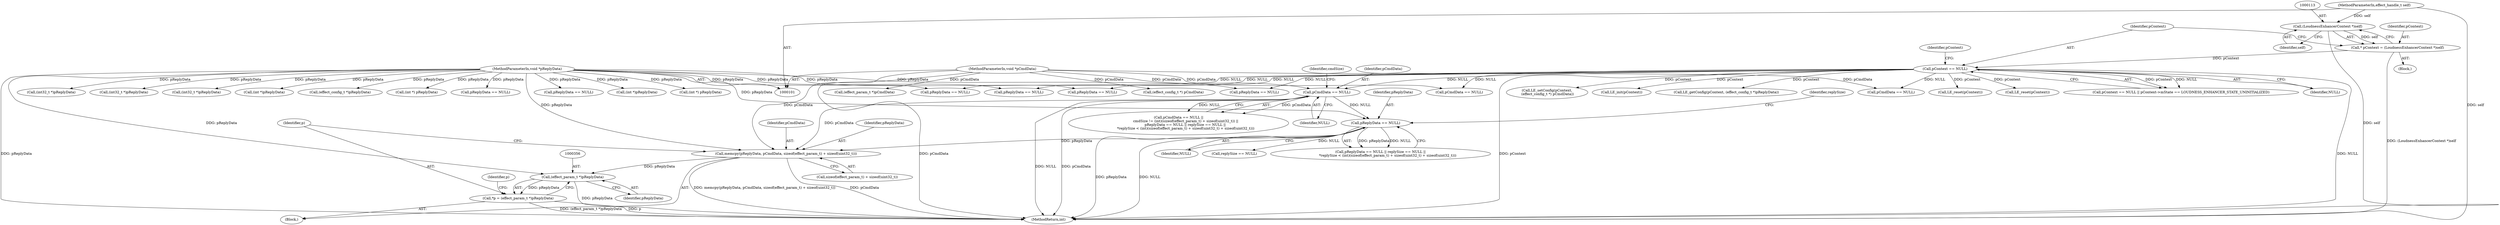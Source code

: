 digraph "0_Android_aeea52da00d210587fb3ed895de3d5f2e0264c88_3@API" {
"1000344" [label="(Call,memcpy(pReplyData, pCmdData, sizeof(effect_param_t) + sizeof(uint32_t)))"];
"1000320" [label="(Call,pReplyData == NULL)"];
"1000107" [label="(MethodParameterIn,void *pReplyData)"];
"1000306" [label="(Call,pCmdData == NULL)"];
"1000105" [label="(MethodParameterIn,void *pCmdData)"];
"1000118" [label="(Call,pContext == NULL)"];
"1000110" [label="(Call,* pContext = (LoudnessEnhancerContext *)self)"];
"1000112" [label="(Call,(LoudnessEnhancerContext *)self)"];
"1000102" [label="(MethodParameterIn,effect_handle_t self)"];
"1000355" [label="(Call,(effect_param_t *)pReplyData)"];
"1000353" [label="(Call,*p = (effect_param_t *)pReplyData)"];
"1000344" [label="(Call,memcpy(pReplyData, pCmdData, sizeof(effect_param_t) + sizeof(uint32_t)))"];
"1000325" [label="(Identifier,replySize)"];
"1000114" [label="(Identifier,self)"];
"1000266" [label="(Call,pReplyData == NULL)"];
"1000186" [label="(Call,(int *) pReplyData)"];
"1000471" [label="(Call,(int32_t *)pReplyData)"];
"1000347" [label="(Call,sizeof(effect_param_t) + sizeof(uint32_t))"];
"1000136" [label="(Call,pReplyData == NULL)"];
"1000536" [label="(Call,(int32_t *)pReplyData)"];
"1000530" [label="(Call,LE_reset(pContext))"];
"1000217" [label="(Call,LE_reset(pContext))"];
"1000346" [label="(Identifier,pCmdData)"];
"1000123" [label="(Identifier,pContext)"];
"1000355" [label="(Call,(effect_param_t *)pReplyData)"];
"1000303" [label="(Block,)"];
"1000117" [label="(Call,pContext == NULL || pContext->mState == LOUDNESS_ENHANCER_STATE_UNINITIALIZED)"];
"1000107" [label="(MethodParameterIn,void *pReplyData)"];
"1000478" [label="(Call,(effect_param_t *)pCmdData)"];
"1000555" [label="(MethodReturn,int)"];
"1000322" [label="(Identifier,NULL)"];
"1000498" [label="(Call,(int32_t *)pReplyData)"];
"1000311" [label="(Identifier,cmdSize)"];
"1000120" [label="(Identifier,NULL)"];
"1000345" [label="(Identifier,pReplyData)"];
"1000306" [label="(Call,pCmdData == NULL)"];
"1000297" [label="(Call,(int *)pReplyData)"];
"1000111" [label="(Identifier,pContext)"];
"1000212" [label="(Call,(effect_config_t *)pReplyData)"];
"1000191" [label="(Call,(effect_config_t *) pCmdData)"];
"1000189" [label="(Call,LE_setConfig(pContext,\n (effect_config_t *) pCmdData))"];
"1000307" [label="(Identifier,pCmdData)"];
"1000305" [label="(Call,pCmdData == NULL ||\n             cmdSize != (int)(sizeof(effect_param_t) + sizeof(uint32_t)) ||\n            pReplyData == NULL || replySize == NULL ||\n             *replySize < (int)(sizeof(effect_param_t) + sizeof(uint32_t) + sizeof(uint32_t)))"];
"1000198" [label="(Call,pReplyData == NULL)"];
"1000357" [label="(Identifier,pReplyData)"];
"1000112" [label="(Call,(LoudnessEnhancerContext *)self)"];
"1000159" [label="(Call,pCmdData == NULL)"];
"1000320" [label="(Call,pReplyData == NULL)"];
"1000110" [label="(Call,* pContext = (LoudnessEnhancerContext *)self)"];
"1000354" [label="(Identifier,p)"];
"1000150" [label="(Call,(int *) pReplyData)"];
"1000118" [label="(Call,pContext == NULL)"];
"1000436" [label="(Call,pCmdData == NULL)"];
"1000108" [label="(Block,)"];
"1000153" [label="(Call,LE_init(pContext))"];
"1000168" [label="(Call,pReplyData == NULL)"];
"1000119" [label="(Identifier,pContext)"];
"1000353" [label="(Call,*p = (effect_param_t *)pReplyData)"];
"1000223" [label="(Call,pReplyData == NULL)"];
"1000210" [label="(Call,LE_getConfig(pContext, (effect_config_t *)pReplyData))"];
"1000319" [label="(Call,pReplyData == NULL || replySize == NULL ||\n             *replySize < (int)(sizeof(effect_param_t) + sizeof(uint32_t) + sizeof(uint32_t)))"];
"1000105" [label="(MethodParameterIn,void *pCmdData)"];
"1000324" [label="(Call,replySize == NULL)"];
"1000308" [label="(Identifier,NULL)"];
"1000321" [label="(Identifier,pReplyData)"];
"1000360" [label="(Identifier,p)"];
"1000453" [label="(Call,pReplyData == NULL)"];
"1000102" [label="(MethodParameterIn,effect_handle_t self)"];
"1000258" [label="(Call,(int *)pReplyData)"];
"1000344" -> "1000303"  [label="AST: "];
"1000344" -> "1000347"  [label="CFG: "];
"1000345" -> "1000344"  [label="AST: "];
"1000346" -> "1000344"  [label="AST: "];
"1000347" -> "1000344"  [label="AST: "];
"1000354" -> "1000344"  [label="CFG: "];
"1000344" -> "1000555"  [label="DDG: memcpy(pReplyData, pCmdData, sizeof(effect_param_t) + sizeof(uint32_t))"];
"1000344" -> "1000555"  [label="DDG: pCmdData"];
"1000320" -> "1000344"  [label="DDG: pReplyData"];
"1000107" -> "1000344"  [label="DDG: pReplyData"];
"1000306" -> "1000344"  [label="DDG: pCmdData"];
"1000105" -> "1000344"  [label="DDG: pCmdData"];
"1000344" -> "1000355"  [label="DDG: pReplyData"];
"1000320" -> "1000319"  [label="AST: "];
"1000320" -> "1000322"  [label="CFG: "];
"1000321" -> "1000320"  [label="AST: "];
"1000322" -> "1000320"  [label="AST: "];
"1000325" -> "1000320"  [label="CFG: "];
"1000319" -> "1000320"  [label="CFG: "];
"1000320" -> "1000555"  [label="DDG: NULL"];
"1000320" -> "1000555"  [label="DDG: pReplyData"];
"1000320" -> "1000319"  [label="DDG: pReplyData"];
"1000320" -> "1000319"  [label="DDG: NULL"];
"1000107" -> "1000320"  [label="DDG: pReplyData"];
"1000306" -> "1000320"  [label="DDG: NULL"];
"1000320" -> "1000324"  [label="DDG: NULL"];
"1000107" -> "1000101"  [label="AST: "];
"1000107" -> "1000555"  [label="DDG: pReplyData"];
"1000107" -> "1000136"  [label="DDG: pReplyData"];
"1000107" -> "1000150"  [label="DDG: pReplyData"];
"1000107" -> "1000168"  [label="DDG: pReplyData"];
"1000107" -> "1000186"  [label="DDG: pReplyData"];
"1000107" -> "1000198"  [label="DDG: pReplyData"];
"1000107" -> "1000212"  [label="DDG: pReplyData"];
"1000107" -> "1000223"  [label="DDG: pReplyData"];
"1000107" -> "1000258"  [label="DDG: pReplyData"];
"1000107" -> "1000266"  [label="DDG: pReplyData"];
"1000107" -> "1000297"  [label="DDG: pReplyData"];
"1000107" -> "1000355"  [label="DDG: pReplyData"];
"1000107" -> "1000453"  [label="DDG: pReplyData"];
"1000107" -> "1000471"  [label="DDG: pReplyData"];
"1000107" -> "1000498"  [label="DDG: pReplyData"];
"1000107" -> "1000536"  [label="DDG: pReplyData"];
"1000306" -> "1000305"  [label="AST: "];
"1000306" -> "1000308"  [label="CFG: "];
"1000307" -> "1000306"  [label="AST: "];
"1000308" -> "1000306"  [label="AST: "];
"1000311" -> "1000306"  [label="CFG: "];
"1000305" -> "1000306"  [label="CFG: "];
"1000306" -> "1000555"  [label="DDG: pCmdData"];
"1000306" -> "1000555"  [label="DDG: NULL"];
"1000306" -> "1000305"  [label="DDG: pCmdData"];
"1000306" -> "1000305"  [label="DDG: NULL"];
"1000105" -> "1000306"  [label="DDG: pCmdData"];
"1000118" -> "1000306"  [label="DDG: NULL"];
"1000105" -> "1000101"  [label="AST: "];
"1000105" -> "1000555"  [label="DDG: pCmdData"];
"1000105" -> "1000159"  [label="DDG: pCmdData"];
"1000105" -> "1000191"  [label="DDG: pCmdData"];
"1000105" -> "1000436"  [label="DDG: pCmdData"];
"1000105" -> "1000478"  [label="DDG: pCmdData"];
"1000118" -> "1000117"  [label="AST: "];
"1000118" -> "1000120"  [label="CFG: "];
"1000119" -> "1000118"  [label="AST: "];
"1000120" -> "1000118"  [label="AST: "];
"1000123" -> "1000118"  [label="CFG: "];
"1000117" -> "1000118"  [label="CFG: "];
"1000118" -> "1000555"  [label="DDG: NULL"];
"1000118" -> "1000555"  [label="DDG: pContext"];
"1000118" -> "1000117"  [label="DDG: pContext"];
"1000118" -> "1000117"  [label="DDG: NULL"];
"1000110" -> "1000118"  [label="DDG: pContext"];
"1000118" -> "1000136"  [label="DDG: NULL"];
"1000118" -> "1000153"  [label="DDG: pContext"];
"1000118" -> "1000159"  [label="DDG: NULL"];
"1000118" -> "1000189"  [label="DDG: pContext"];
"1000118" -> "1000198"  [label="DDG: NULL"];
"1000118" -> "1000210"  [label="DDG: pContext"];
"1000118" -> "1000217"  [label="DDG: pContext"];
"1000118" -> "1000223"  [label="DDG: NULL"];
"1000118" -> "1000266"  [label="DDG: NULL"];
"1000118" -> "1000436"  [label="DDG: NULL"];
"1000118" -> "1000530"  [label="DDG: pContext"];
"1000110" -> "1000108"  [label="AST: "];
"1000110" -> "1000112"  [label="CFG: "];
"1000111" -> "1000110"  [label="AST: "];
"1000112" -> "1000110"  [label="AST: "];
"1000119" -> "1000110"  [label="CFG: "];
"1000110" -> "1000555"  [label="DDG: (LoudnessEnhancerContext *)self"];
"1000112" -> "1000110"  [label="DDG: self"];
"1000112" -> "1000114"  [label="CFG: "];
"1000113" -> "1000112"  [label="AST: "];
"1000114" -> "1000112"  [label="AST: "];
"1000112" -> "1000555"  [label="DDG: self"];
"1000102" -> "1000112"  [label="DDG: self"];
"1000102" -> "1000101"  [label="AST: "];
"1000102" -> "1000555"  [label="DDG: self"];
"1000355" -> "1000353"  [label="AST: "];
"1000355" -> "1000357"  [label="CFG: "];
"1000356" -> "1000355"  [label="AST: "];
"1000357" -> "1000355"  [label="AST: "];
"1000353" -> "1000355"  [label="CFG: "];
"1000355" -> "1000555"  [label="DDG: pReplyData"];
"1000355" -> "1000353"  [label="DDG: pReplyData"];
"1000353" -> "1000303"  [label="AST: "];
"1000354" -> "1000353"  [label="AST: "];
"1000360" -> "1000353"  [label="CFG: "];
"1000353" -> "1000555"  [label="DDG: p"];
"1000353" -> "1000555"  [label="DDG: (effect_param_t *)pReplyData"];
}
